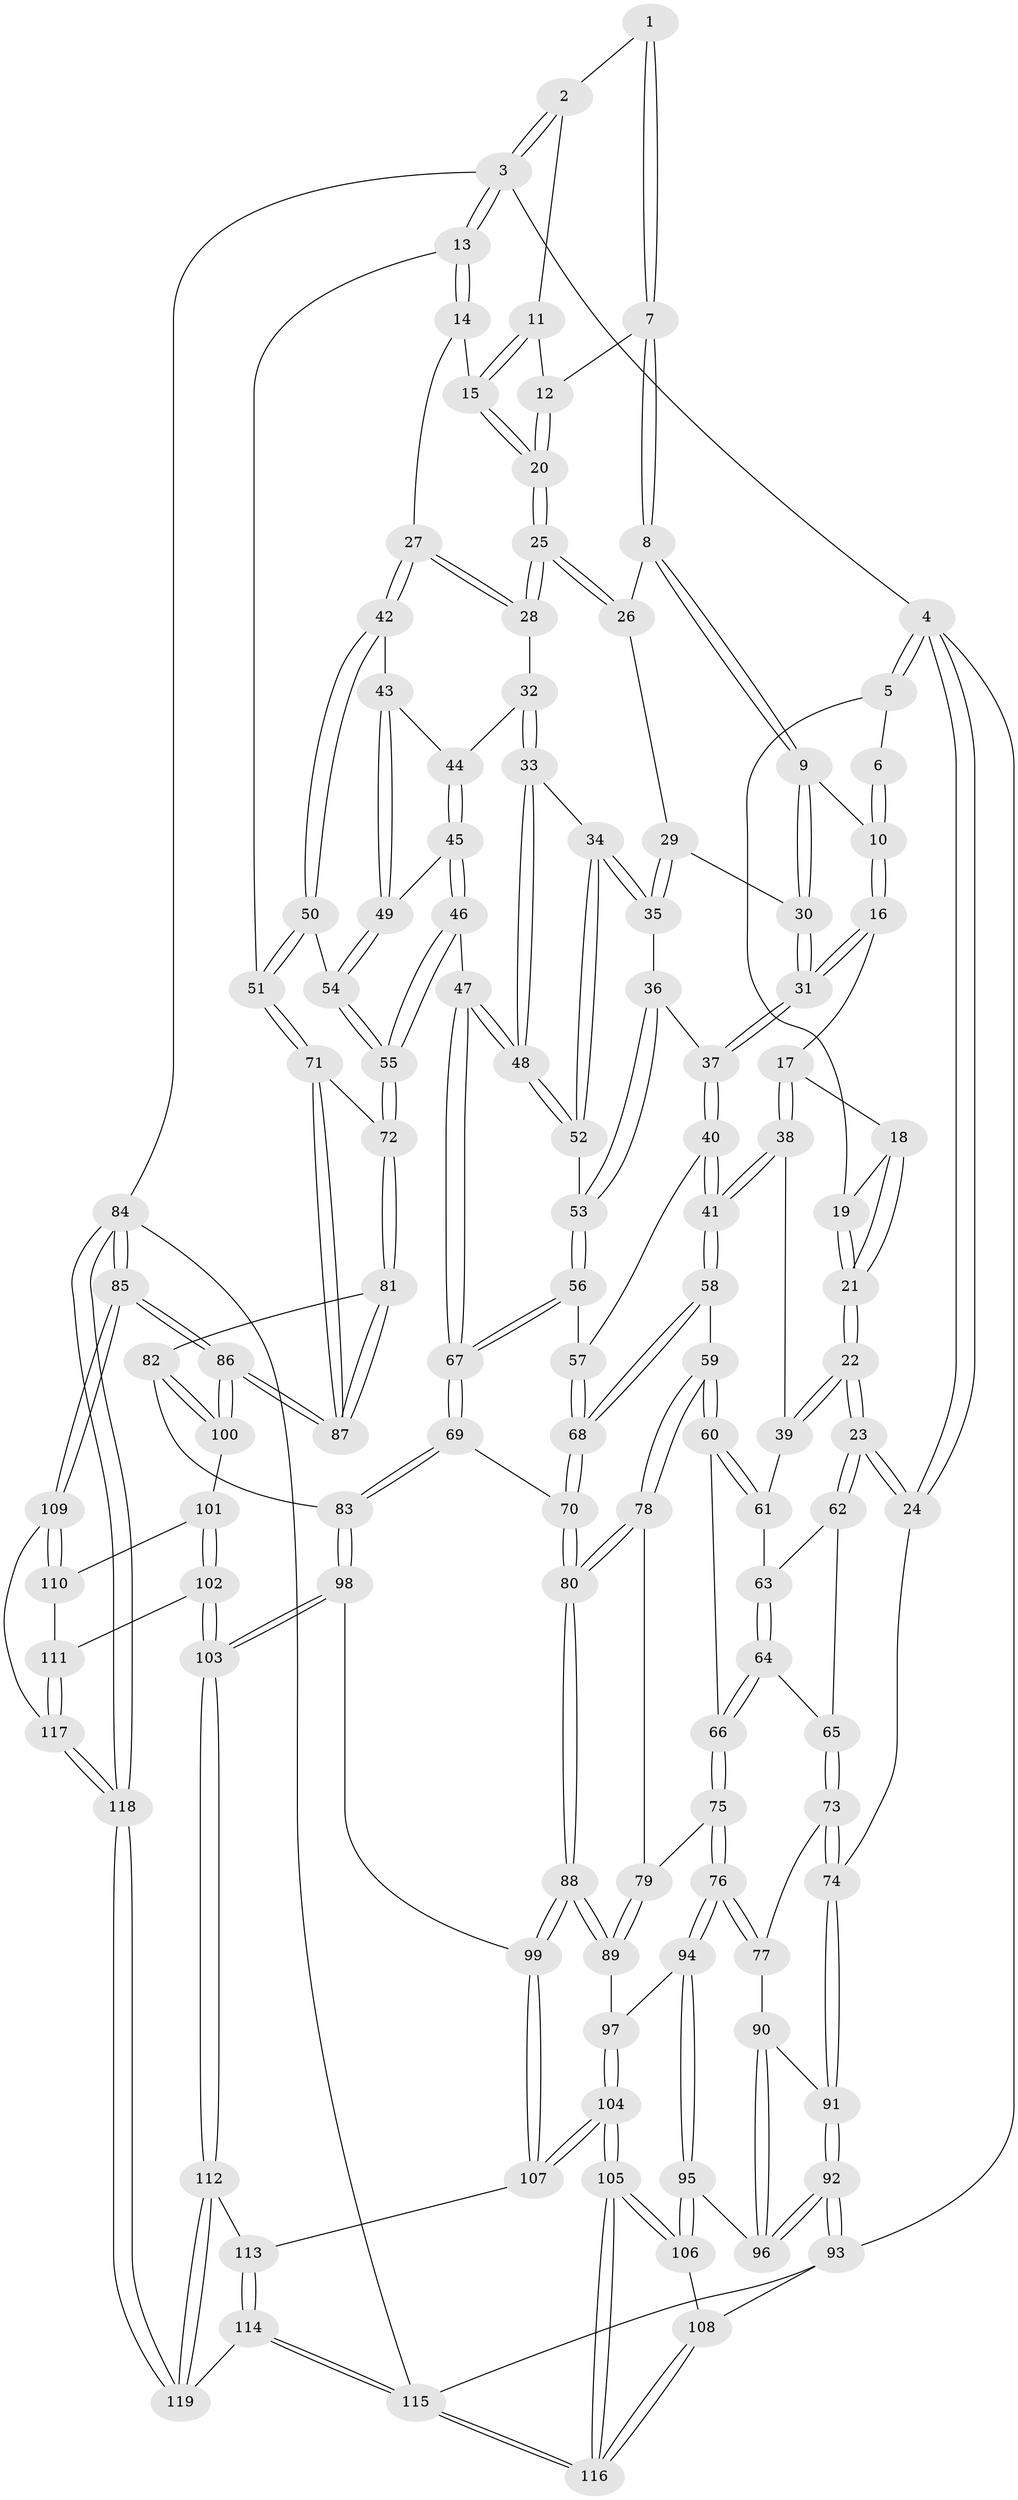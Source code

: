 // coarse degree distribution, {3: 0.1267605633802817, 5: 0.352112676056338, 6: 0.08450704225352113, 4: 0.43661971830985913}
// Generated by graph-tools (version 1.1) at 2025/24/03/03/25 07:24:32]
// undirected, 119 vertices, 294 edges
graph export_dot {
graph [start="1"]
  node [color=gray90,style=filled];
  1 [pos="+0.5567058870406376+0"];
  2 [pos="+0.8513297413430057+0"];
  3 [pos="+1+0"];
  4 [pos="+0+0"];
  5 [pos="+0.02976496790814514+0"];
  6 [pos="+0.4339603795045734+0"];
  7 [pos="+0.615434116979369+0.044599537371108076"];
  8 [pos="+0.5891934332482088+0.11341872487816156"];
  9 [pos="+0.5402112619252001+0.1736685043740051"];
  10 [pos="+0.38982048597519625+0.1224458817845819"];
  11 [pos="+0.8162362628030306+0.013817888882847693"];
  12 [pos="+0.6639048433079159+0.0661873882467312"];
  13 [pos="+1+0"];
  14 [pos="+0.8780443985096406+0.12136208558472378"];
  15 [pos="+0.830669243950221+0.1208368210911949"];
  16 [pos="+0.31494967293849935+0.18969617585153634"];
  17 [pos="+0.2597145774598379+0.21145100786987192"];
  18 [pos="+0.19015278532039875+0.15991150927228842"];
  19 [pos="+0.11631771550724762+0"];
  20 [pos="+0.7904566868524759+0.15612509931243393"];
  21 [pos="+0+0.29652810796541346"];
  22 [pos="+0+0.3086937588547681"];
  23 [pos="+0+0.3301620358293819"];
  24 [pos="+0+0.3464223236518887"];
  25 [pos="+0.7838036385504232+0.18179985097178503"];
  26 [pos="+0.6790695212446781+0.19377407812986983"];
  27 [pos="+0.9735859043394663+0.2843946453748794"];
  28 [pos="+0.7923993840817973+0.24859673109763136"];
  29 [pos="+0.6509312142878675+0.24028473166649048"];
  30 [pos="+0.5429889483286595+0.2060279897144325"];
  31 [pos="+0.5124861934355687+0.3150189980753474"];
  32 [pos="+0.7727346726902252+0.2859169367137362"];
  33 [pos="+0.7083509823491656+0.32439670252771124"];
  34 [pos="+0.6951789262491335+0.3220552118300552"];
  35 [pos="+0.6886268553881872+0.32014824390395596"];
  36 [pos="+0.648176773601828+0.32764278024201837"];
  37 [pos="+0.5130847016872001+0.31928572381448994"];
  38 [pos="+0.25966871643156136+0.2362563286227228"];
  39 [pos="+0.2035653654632612+0.3455371555916799"];
  40 [pos="+0.4887460079754547+0.37866607056276413"];
  41 [pos="+0.396597053394438+0.4057087056944632"];
  42 [pos="+0.980817049319451+0.288427028894077"];
  43 [pos="+0.8390721156690867+0.336631781562604"];
  44 [pos="+0.7975013264781424+0.3194580922572264"];
  45 [pos="+0.8206980042308664+0.3951456646514521"];
  46 [pos="+0.7892998840648048+0.4997506458001995"];
  47 [pos="+0.7393510548982859+0.4803978387580743"];
  48 [pos="+0.7346972556707672+0.4727602709027405"];
  49 [pos="+0.8949050824609251+0.3727597079186772"];
  50 [pos="+1+0.33423073762042355"];
  51 [pos="+1+0.3303284707117426"];
  52 [pos="+0.6330604313289265+0.43389842881688795"];
  53 [pos="+0.6139880062404357+0.4316307017562941"];
  54 [pos="+0.9833678048747563+0.3809469575567746"];
  55 [pos="+0.8294352438016472+0.5355832420315535"];
  56 [pos="+0.5814821257002485+0.43983658524631414"];
  57 [pos="+0.4964040490816084+0.3893945711457176"];
  58 [pos="+0.3515800386236847+0.4704632338749683"];
  59 [pos="+0.34958078683778826+0.47237684768135046"];
  60 [pos="+0.33204116638170766+0.4681393642652498"];
  61 [pos="+0.20208999723087318+0.36808252464828484"];
  62 [pos="+0.08592323324662525+0.40645820230689944"];
  63 [pos="+0.18425079079732865+0.3967039825814736"];
  64 [pos="+0.17812680996327593+0.4496594143824947"];
  65 [pos="+0.11889256348367673+0.4879067421131997"];
  66 [pos="+0.2151565448846024+0.49483430406051376"];
  67 [pos="+0.6097977519356694+0.5666785657658104"];
  68 [pos="+0.5041662807721199+0.5446283245667008"];
  69 [pos="+0.5906519017648225+0.6009131481604246"];
  70 [pos="+0.529135835302731+0.6097283653025999"];
  71 [pos="+1+0.4985793598379215"];
  72 [pos="+0.8331741533423426+0.5480520412292298"];
  73 [pos="+0.10271019643434767+0.5110251199141068"];
  74 [pos="+0+0.40407968363480795"];
  75 [pos="+0.19641789204967303+0.600232959687724"];
  76 [pos="+0.19627363988574942+0.600365844668857"];
  77 [pos="+0.12417974825685058+0.5852754746739265"];
  78 [pos="+0.34618472764596747+0.5323932187002702"];
  79 [pos="+0.3064172255426678+0.5722417633062378"];
  80 [pos="+0.4736340376144686+0.6537115444881474"];
  81 [pos="+0.8408868890622007+0.6389055831537858"];
  82 [pos="+0.8105895931557697+0.6694257994217522"];
  83 [pos="+0.7154232259330441+0.7149908517144797"];
  84 [pos="+1+1"];
  85 [pos="+1+0.8068711503396927"];
  86 [pos="+1+0.772453962945521"];
  87 [pos="+1+0.7593483450730839"];
  88 [pos="+0.4421053179440789+0.7295135516313209"];
  89 [pos="+0.33760521410971955+0.7140337033951507"];
  90 [pos="+0.10214935830058292+0.5997420106618677"];
  91 [pos="+0+0.5701160707469013"];
  92 [pos="+0+0.8072441483030228"];
  93 [pos="+0+0.822059725231652"];
  94 [pos="+0.2260805621299059+0.7332509454067168"];
  95 [pos="+0.07903570900972387+0.7636986212783303"];
  96 [pos="+0.05637048544824659+0.7568590250625951"];
  97 [pos="+0.23556350644470483+0.7392824920275941"];
  98 [pos="+0.703490508877075+0.7457643455314444"];
  99 [pos="+0.46713537546908473+0.800609837354598"];
  100 [pos="+0.8637592359808421+0.8078775967953027"];
  101 [pos="+0.8582341126952509+0.8267227134925127"];
  102 [pos="+0.7352560734628475+0.8806146276723287"];
  103 [pos="+0.7151487976391191+0.8766208162769125"];
  104 [pos="+0.25754953099155264+0.9123661993862696"];
  105 [pos="+0.23713238448748333+0.9559435873831461"];
  106 [pos="+0.13346594861571276+0.8803733751951496"];
  107 [pos="+0.46601041745335675+0.8165655735024582"];
  108 [pos="+0.019341216441924866+0.9194736696269062"];
  109 [pos="+0.9483573526433711+0.909237808826455"];
  110 [pos="+0.8786303590595649+0.8608232720663942"];
  111 [pos="+0.8087234081663297+0.923916597539857"];
  112 [pos="+0.7150091855322817+0.876780480717419"];
  113 [pos="+0.480362189465505+0.8475247218221407"];
  114 [pos="+0.5273031671655215+1"];
  115 [pos="+0.25908720484596276+1"];
  116 [pos="+0.23546570923425478+1"];
  117 [pos="+0.8685515293544483+0.9843095469799626"];
  118 [pos="+0.8366932628180689+1"];
  119 [pos="+0.5803309757323536+1"];
  1 -- 2;
  1 -- 7;
  1 -- 7;
  2 -- 3;
  2 -- 3;
  2 -- 11;
  3 -- 4;
  3 -- 13;
  3 -- 13;
  3 -- 84;
  4 -- 5;
  4 -- 5;
  4 -- 24;
  4 -- 24;
  4 -- 93;
  5 -- 6;
  5 -- 19;
  6 -- 10;
  6 -- 10;
  7 -- 8;
  7 -- 8;
  7 -- 12;
  8 -- 9;
  8 -- 9;
  8 -- 26;
  9 -- 10;
  9 -- 30;
  9 -- 30;
  10 -- 16;
  10 -- 16;
  11 -- 12;
  11 -- 15;
  11 -- 15;
  12 -- 20;
  12 -- 20;
  13 -- 14;
  13 -- 14;
  13 -- 51;
  14 -- 15;
  14 -- 27;
  15 -- 20;
  15 -- 20;
  16 -- 17;
  16 -- 31;
  16 -- 31;
  17 -- 18;
  17 -- 38;
  17 -- 38;
  18 -- 19;
  18 -- 21;
  18 -- 21;
  19 -- 21;
  19 -- 21;
  20 -- 25;
  20 -- 25;
  21 -- 22;
  21 -- 22;
  22 -- 23;
  22 -- 23;
  22 -- 39;
  22 -- 39;
  23 -- 24;
  23 -- 24;
  23 -- 62;
  23 -- 62;
  24 -- 74;
  25 -- 26;
  25 -- 26;
  25 -- 28;
  25 -- 28;
  26 -- 29;
  27 -- 28;
  27 -- 28;
  27 -- 42;
  27 -- 42;
  28 -- 32;
  29 -- 30;
  29 -- 35;
  29 -- 35;
  30 -- 31;
  30 -- 31;
  31 -- 37;
  31 -- 37;
  32 -- 33;
  32 -- 33;
  32 -- 44;
  33 -- 34;
  33 -- 48;
  33 -- 48;
  34 -- 35;
  34 -- 35;
  34 -- 52;
  34 -- 52;
  35 -- 36;
  36 -- 37;
  36 -- 53;
  36 -- 53;
  37 -- 40;
  37 -- 40;
  38 -- 39;
  38 -- 41;
  38 -- 41;
  39 -- 61;
  40 -- 41;
  40 -- 41;
  40 -- 57;
  41 -- 58;
  41 -- 58;
  42 -- 43;
  42 -- 50;
  42 -- 50;
  43 -- 44;
  43 -- 49;
  43 -- 49;
  44 -- 45;
  44 -- 45;
  45 -- 46;
  45 -- 46;
  45 -- 49;
  46 -- 47;
  46 -- 55;
  46 -- 55;
  47 -- 48;
  47 -- 48;
  47 -- 67;
  47 -- 67;
  48 -- 52;
  48 -- 52;
  49 -- 54;
  49 -- 54;
  50 -- 51;
  50 -- 51;
  50 -- 54;
  51 -- 71;
  51 -- 71;
  52 -- 53;
  53 -- 56;
  53 -- 56;
  54 -- 55;
  54 -- 55;
  55 -- 72;
  55 -- 72;
  56 -- 57;
  56 -- 67;
  56 -- 67;
  57 -- 68;
  57 -- 68;
  58 -- 59;
  58 -- 68;
  58 -- 68;
  59 -- 60;
  59 -- 60;
  59 -- 78;
  59 -- 78;
  60 -- 61;
  60 -- 61;
  60 -- 66;
  61 -- 63;
  62 -- 63;
  62 -- 65;
  63 -- 64;
  63 -- 64;
  64 -- 65;
  64 -- 66;
  64 -- 66;
  65 -- 73;
  65 -- 73;
  66 -- 75;
  66 -- 75;
  67 -- 69;
  67 -- 69;
  68 -- 70;
  68 -- 70;
  69 -- 70;
  69 -- 83;
  69 -- 83;
  70 -- 80;
  70 -- 80;
  71 -- 72;
  71 -- 87;
  71 -- 87;
  72 -- 81;
  72 -- 81;
  73 -- 74;
  73 -- 74;
  73 -- 77;
  74 -- 91;
  74 -- 91;
  75 -- 76;
  75 -- 76;
  75 -- 79;
  76 -- 77;
  76 -- 77;
  76 -- 94;
  76 -- 94;
  77 -- 90;
  78 -- 79;
  78 -- 80;
  78 -- 80;
  79 -- 89;
  79 -- 89;
  80 -- 88;
  80 -- 88;
  81 -- 82;
  81 -- 87;
  81 -- 87;
  82 -- 83;
  82 -- 100;
  82 -- 100;
  83 -- 98;
  83 -- 98;
  84 -- 85;
  84 -- 85;
  84 -- 118;
  84 -- 118;
  84 -- 115;
  85 -- 86;
  85 -- 86;
  85 -- 109;
  85 -- 109;
  86 -- 87;
  86 -- 87;
  86 -- 100;
  86 -- 100;
  88 -- 89;
  88 -- 89;
  88 -- 99;
  88 -- 99;
  89 -- 97;
  90 -- 91;
  90 -- 96;
  90 -- 96;
  91 -- 92;
  91 -- 92;
  92 -- 93;
  92 -- 93;
  92 -- 96;
  92 -- 96;
  93 -- 108;
  93 -- 115;
  94 -- 95;
  94 -- 95;
  94 -- 97;
  95 -- 96;
  95 -- 106;
  95 -- 106;
  97 -- 104;
  97 -- 104;
  98 -- 99;
  98 -- 103;
  98 -- 103;
  99 -- 107;
  99 -- 107;
  100 -- 101;
  101 -- 102;
  101 -- 102;
  101 -- 110;
  102 -- 103;
  102 -- 103;
  102 -- 111;
  103 -- 112;
  103 -- 112;
  104 -- 105;
  104 -- 105;
  104 -- 107;
  104 -- 107;
  105 -- 106;
  105 -- 106;
  105 -- 116;
  105 -- 116;
  106 -- 108;
  107 -- 113;
  108 -- 116;
  108 -- 116;
  109 -- 110;
  109 -- 110;
  109 -- 117;
  110 -- 111;
  111 -- 117;
  111 -- 117;
  112 -- 113;
  112 -- 119;
  112 -- 119;
  113 -- 114;
  113 -- 114;
  114 -- 115;
  114 -- 115;
  114 -- 119;
  115 -- 116;
  115 -- 116;
  117 -- 118;
  117 -- 118;
  118 -- 119;
  118 -- 119;
}
